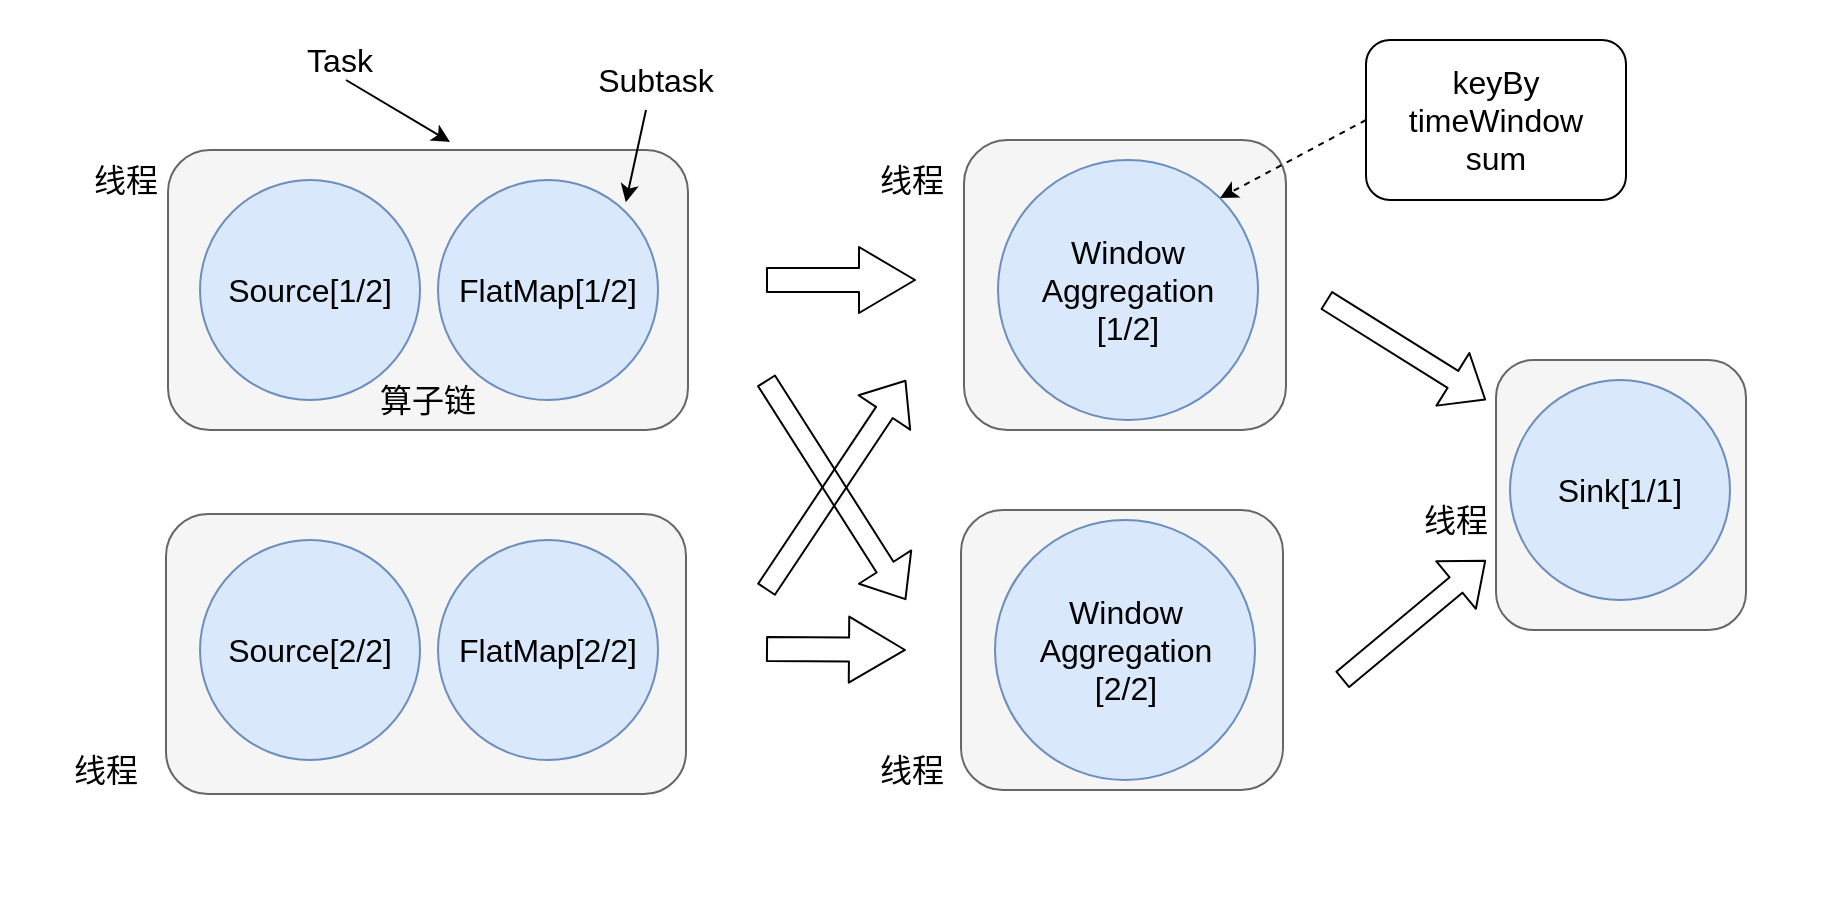 <mxfile version="12.4.2" type="device" pages="1"><diagram id="5zJAiliS5CEzdIEDwAXe" name="Page-1"><mxGraphModel dx="1759" dy="586" grid="1" gridSize="10" guides="1" tooltips="1" connect="1" arrows="1" fold="1" page="1" pageScale="1" pageWidth="827" pageHeight="1169" math="0" shadow="0"><root><mxCell id="0"/><mxCell id="1" parent="0"/><mxCell id="gzD2sUUcsNDaMbyyh-M0-24" value="" style="rounded=0;whiteSpace=wrap;html=1;strokeColor=none;" parent="1" vertex="1"><mxGeometry x="-63" y="90" width="912" height="460" as="geometry"/></mxCell><mxCell id="GjaNo_1eTp9l8XHd6kkI-14" value="" style="rounded=1;whiteSpace=wrap;html=1;fillColor=#f5f5f5;strokeColor=#666666;fontColor=#333333;" parent="1" vertex="1"><mxGeometry x="685" y="270" width="125" height="135" as="geometry"/></mxCell><mxCell id="GjaNo_1eTp9l8XHd6kkI-4" value="" style="rounded=1;whiteSpace=wrap;html=1;fillColor=#f5f5f5;strokeColor=#666666;fontColor=#333333;" parent="1" vertex="1"><mxGeometry x="419" y="160" width="161" height="145" as="geometry"/></mxCell><mxCell id="GjaNo_1eTp9l8XHd6kkI-2" value="" style="rounded=1;whiteSpace=wrap;html=1;fillColor=#f5f5f5;strokeColor=#666666;fontColor=#333333;" parent="1" vertex="1"><mxGeometry x="20" y="347" width="260" height="140" as="geometry"/></mxCell><mxCell id="GjaNo_1eTp9l8XHd6kkI-1" value="" style="rounded=1;whiteSpace=wrap;html=1;fillColor=#f5f5f5;strokeColor=#666666;fontColor=#333333;" parent="1" vertex="1"><mxGeometry x="21" y="165" width="260" height="140" as="geometry"/></mxCell><mxCell id="gzD2sUUcsNDaMbyyh-M0-3" value="&lt;font style=&quot;font-size: 16px&quot;&gt;FlatMap[1/2]&lt;br&gt;&lt;/font&gt;" style="ellipse;whiteSpace=wrap;html=1;aspect=fixed;fillColor=#dae8fc;strokeColor=#6c8ebf;" parent="1" vertex="1"><mxGeometry x="156" y="180" width="110" height="110" as="geometry"/></mxCell><mxCell id="gzD2sUUcsNDaMbyyh-M0-4" value="&lt;span style=&quot;font-size: 16px&quot;&gt;Source[1/2]&lt;/span&gt;" style="ellipse;whiteSpace=wrap;html=1;aspect=fixed;fillColor=#dae8fc;strokeColor=#6c8ebf;" parent="1" vertex="1"><mxGeometry x="37" y="180" width="110" height="110" as="geometry"/></mxCell><mxCell id="gzD2sUUcsNDaMbyyh-M0-5" value="&lt;span style=&quot;font-size: 16px&quot;&gt;Window&lt;br&gt;Aggregation&lt;br&gt;[1/2]&lt;br&gt;&lt;/span&gt;" style="ellipse;whiteSpace=wrap;html=1;aspect=fixed;fillColor=#dae8fc;strokeColor=#6c8ebf;" parent="1" vertex="1"><mxGeometry x="436" y="170" width="130" height="130" as="geometry"/></mxCell><mxCell id="gzD2sUUcsNDaMbyyh-M0-6" value="&lt;span style=&quot;font-size: 16px&quot;&gt;Sink[1/1]&lt;/span&gt;" style="ellipse;whiteSpace=wrap;html=1;aspect=fixed;fillColor=#dae8fc;strokeColor=#6c8ebf;" parent="1" vertex="1"><mxGeometry x="692" y="280" width="110" height="110" as="geometry"/></mxCell><mxCell id="gzD2sUUcsNDaMbyyh-M0-8" value="" style="shape=flexArrow;endArrow=classic;html=1;width=12;endSize=9;" parent="1" edge="1"><mxGeometry width="50" height="50" relative="1" as="geometry"><mxPoint x="320" y="230" as="sourcePoint"/><mxPoint x="395" y="230" as="targetPoint"/></mxGeometry></mxCell><mxCell id="W7i3RdgXJPWMUKtWjuFt-1" value="&lt;span style=&quot;font-size: 16px&quot;&gt;Source[2/2]&lt;/span&gt;" style="ellipse;whiteSpace=wrap;html=1;aspect=fixed;fillColor=#dae8fc;strokeColor=#6c8ebf;" parent="1" vertex="1"><mxGeometry x="37" y="360" width="110" height="110" as="geometry"/></mxCell><mxCell id="W7i3RdgXJPWMUKtWjuFt-7" value="&lt;font style=&quot;font-size: 16px&quot;&gt;FlatMap[2/2]&lt;br&gt;&lt;/font&gt;" style="ellipse;whiteSpace=wrap;html=1;aspect=fixed;fillColor=#dae8fc;strokeColor=#6c8ebf;" parent="1" vertex="1"><mxGeometry x="156" y="360" width="110" height="110" as="geometry"/></mxCell><mxCell id="W7i3RdgXJPWMUKtWjuFt-9" value="" style="shape=flexArrow;endArrow=classic;html=1;width=12;endSize=9;" parent="1" edge="1"><mxGeometry width="50" height="50" relative="1" as="geometry"><mxPoint x="320" y="414.5" as="sourcePoint"/><mxPoint x="390" y="415" as="targetPoint"/></mxGeometry></mxCell><mxCell id="W7i3RdgXJPWMUKtWjuFt-13" value="" style="shape=flexArrow;endArrow=classic;html=1;" parent="1" edge="1"><mxGeometry width="50" height="50" relative="1" as="geometry"><mxPoint x="320" y="280" as="sourcePoint"/><mxPoint x="390" y="390" as="targetPoint"/></mxGeometry></mxCell><mxCell id="W7i3RdgXJPWMUKtWjuFt-14" value="" style="shape=flexArrow;endArrow=classic;html=1;" parent="1" edge="1"><mxGeometry width="50" height="50" relative="1" as="geometry"><mxPoint x="320" y="385" as="sourcePoint"/><mxPoint x="390" y="280" as="targetPoint"/></mxGeometry></mxCell><mxCell id="W7i3RdgXJPWMUKtWjuFt-28" value="" style="endArrow=classic;html=1;entryX=1;entryY=0;entryDx=0;entryDy=0;" parent="1" edge="1"><mxGeometry width="50" height="50" relative="1" as="geometry"><mxPoint x="260" y="145" as="sourcePoint"/><mxPoint x="249.891" y="191.109" as="targetPoint"/></mxGeometry></mxCell><mxCell id="W7i3RdgXJPWMUKtWjuFt-29" value="" style="endArrow=classic;html=1;entryX=0.477;entryY=-0.029;entryDx=0;entryDy=0;entryPerimeter=0;" parent="1" edge="1"><mxGeometry width="50" height="50" relative="1" as="geometry"><mxPoint x="110" y="130" as="sourcePoint"/><mxPoint x="162.02" y="160.94" as="targetPoint"/></mxGeometry></mxCell><mxCell id="EICp61qmeiUoPPcp3eHR-1" value="" style="shape=flexArrow;endArrow=classic;html=1;" parent="1" edge="1"><mxGeometry width="50" height="50" relative="1" as="geometry"><mxPoint x="608" y="430" as="sourcePoint"/><mxPoint x="680" y="370" as="targetPoint"/></mxGeometry></mxCell><mxCell id="EICp61qmeiUoPPcp3eHR-2" value="" style="shape=flexArrow;endArrow=classic;html=1;" parent="1" edge="1"><mxGeometry width="50" height="50" relative="1" as="geometry"><mxPoint x="600" y="240" as="sourcePoint"/><mxPoint x="680" y="290" as="targetPoint"/></mxGeometry></mxCell><mxCell id="GjaNo_1eTp9l8XHd6kkI-3" value="&lt;span style=&quot;font-size: 16px&quot;&gt;Task&lt;/span&gt;" style="text;html=1;strokeColor=none;fillColor=none;align=center;verticalAlign=middle;whiteSpace=wrap;rounded=0;" parent="1" vertex="1"><mxGeometry x="67" y="110" width="80" height="20" as="geometry"/></mxCell><mxCell id="GjaNo_1eTp9l8XHd6kkI-5" value="" style="rounded=1;whiteSpace=wrap;html=1;fillColor=#f5f5f5;strokeColor=#666666;fontColor=#333333;" parent="1" vertex="1"><mxGeometry x="417.5" y="345" width="161" height="140" as="geometry"/></mxCell><mxCell id="W7i3RdgXJPWMUKtWjuFt-15" value="&lt;span style=&quot;font-size: 16px&quot;&gt;Window&lt;/span&gt;&lt;br style=&quot;font-size: 16px&quot;&gt;&lt;span style=&quot;font-size: 16px&quot;&gt;Aggregation&lt;/span&gt;&lt;br style=&quot;font-size: 16px&quot;&gt;&lt;span style=&quot;font-size: 16px&quot;&gt;[2/2]&lt;/span&gt;&lt;span style=&quot;font-size: 16px&quot;&gt;&lt;br&gt;&lt;/span&gt;" style="ellipse;whiteSpace=wrap;html=1;aspect=fixed;fillColor=#dae8fc;strokeColor=#6c8ebf;" parent="1" vertex="1"><mxGeometry x="434.5" y="350" width="130" height="130" as="geometry"/></mxCell><mxCell id="GjaNo_1eTp9l8XHd6kkI-6" value="&lt;font style=&quot;font-size: 16px&quot;&gt;算子链&lt;/font&gt;" style="text;html=1;strokeColor=none;fillColor=none;align=center;verticalAlign=middle;whiteSpace=wrap;rounded=0;" parent="1" vertex="1"><mxGeometry x="126" y="280" width="50" height="20" as="geometry"/></mxCell><mxCell id="GjaNo_1eTp9l8XHd6kkI-8" value="&lt;span style=&quot;font-size: 16px&quot;&gt;Subtask&lt;/span&gt;" style="text;html=1;strokeColor=none;fillColor=none;align=center;verticalAlign=middle;whiteSpace=wrap;rounded=0;" parent="1" vertex="1"><mxGeometry x="220" y="120" width="90" height="20" as="geometry"/></mxCell><mxCell id="GjaNo_1eTp9l8XHd6kkI-9" value="&lt;font style=&quot;font-size: 16px&quot;&gt;线程&lt;/font&gt;" style="text;html=1;strokeColor=none;fillColor=none;align=center;verticalAlign=middle;whiteSpace=wrap;rounded=0;" parent="1" vertex="1"><mxGeometry x="-20" y="170" width="40" height="20" as="geometry"/></mxCell><mxCell id="GjaNo_1eTp9l8XHd6kkI-10" value="&lt;font style=&quot;font-size: 16px&quot;&gt;线程&lt;/font&gt;" style="text;html=1;strokeColor=none;fillColor=none;align=center;verticalAlign=middle;whiteSpace=wrap;rounded=0;" parent="1" vertex="1"><mxGeometry x="-30" y="465" width="40" height="20" as="geometry"/></mxCell><mxCell id="GjaNo_1eTp9l8XHd6kkI-11" value="&lt;font style=&quot;font-size: 16px&quot;&gt;线程&lt;/font&gt;" style="text;html=1;strokeColor=none;fillColor=none;align=center;verticalAlign=middle;whiteSpace=wrap;rounded=0;" parent="1" vertex="1"><mxGeometry x="373" y="170" width="40" height="20" as="geometry"/></mxCell><mxCell id="GjaNo_1eTp9l8XHd6kkI-12" value="&lt;font style=&quot;font-size: 16px&quot;&gt;线程&lt;/font&gt;" style="text;html=1;strokeColor=none;fillColor=none;align=center;verticalAlign=middle;whiteSpace=wrap;rounded=0;" parent="1" vertex="1"><mxGeometry x="373" y="465" width="40" height="20" as="geometry"/></mxCell><mxCell id="GjaNo_1eTp9l8XHd6kkI-13" value="&lt;font style=&quot;font-size: 16px&quot;&gt;线程&lt;/font&gt;" style="text;html=1;strokeColor=none;fillColor=none;align=center;verticalAlign=middle;whiteSpace=wrap;rounded=0;" parent="1" vertex="1"><mxGeometry x="645" y="340" width="40" height="20" as="geometry"/></mxCell><mxCell id="WWLXzptGbhrX1ZjBiFTX-1" value="&lt;span style=&quot;font-size: 16px ; white-space: normal&quot;&gt;keyBy&lt;/span&gt;&lt;br style=&quot;font-size: 16px ; white-space: normal&quot;&gt;&lt;span style=&quot;font-size: 16px ; white-space: normal&quot;&gt;timeWindow&lt;/span&gt;&lt;br style=&quot;font-size: 16px ; white-space: normal&quot;&gt;&lt;span style=&quot;font-size: 16px ; white-space: normal&quot;&gt;sum&lt;/span&gt;" style="rounded=1;whiteSpace=wrap;html=1;" vertex="1" parent="1"><mxGeometry x="620" y="110" width="130" height="80" as="geometry"/></mxCell><mxCell id="WWLXzptGbhrX1ZjBiFTX-2" value="" style="endArrow=classic;html=1;exitX=0;exitY=0.5;exitDx=0;exitDy=0;entryX=1;entryY=0;entryDx=0;entryDy=0;dashed=1;" edge="1" parent="1" source="WWLXzptGbhrX1ZjBiFTX-1" target="gzD2sUUcsNDaMbyyh-M0-5"><mxGeometry width="50" height="50" relative="1" as="geometry"><mxPoint x="610" y="90" as="sourcePoint"/><mxPoint x="660" y="40" as="targetPoint"/></mxGeometry></mxCell></root></mxGraphModel></diagram></mxfile>